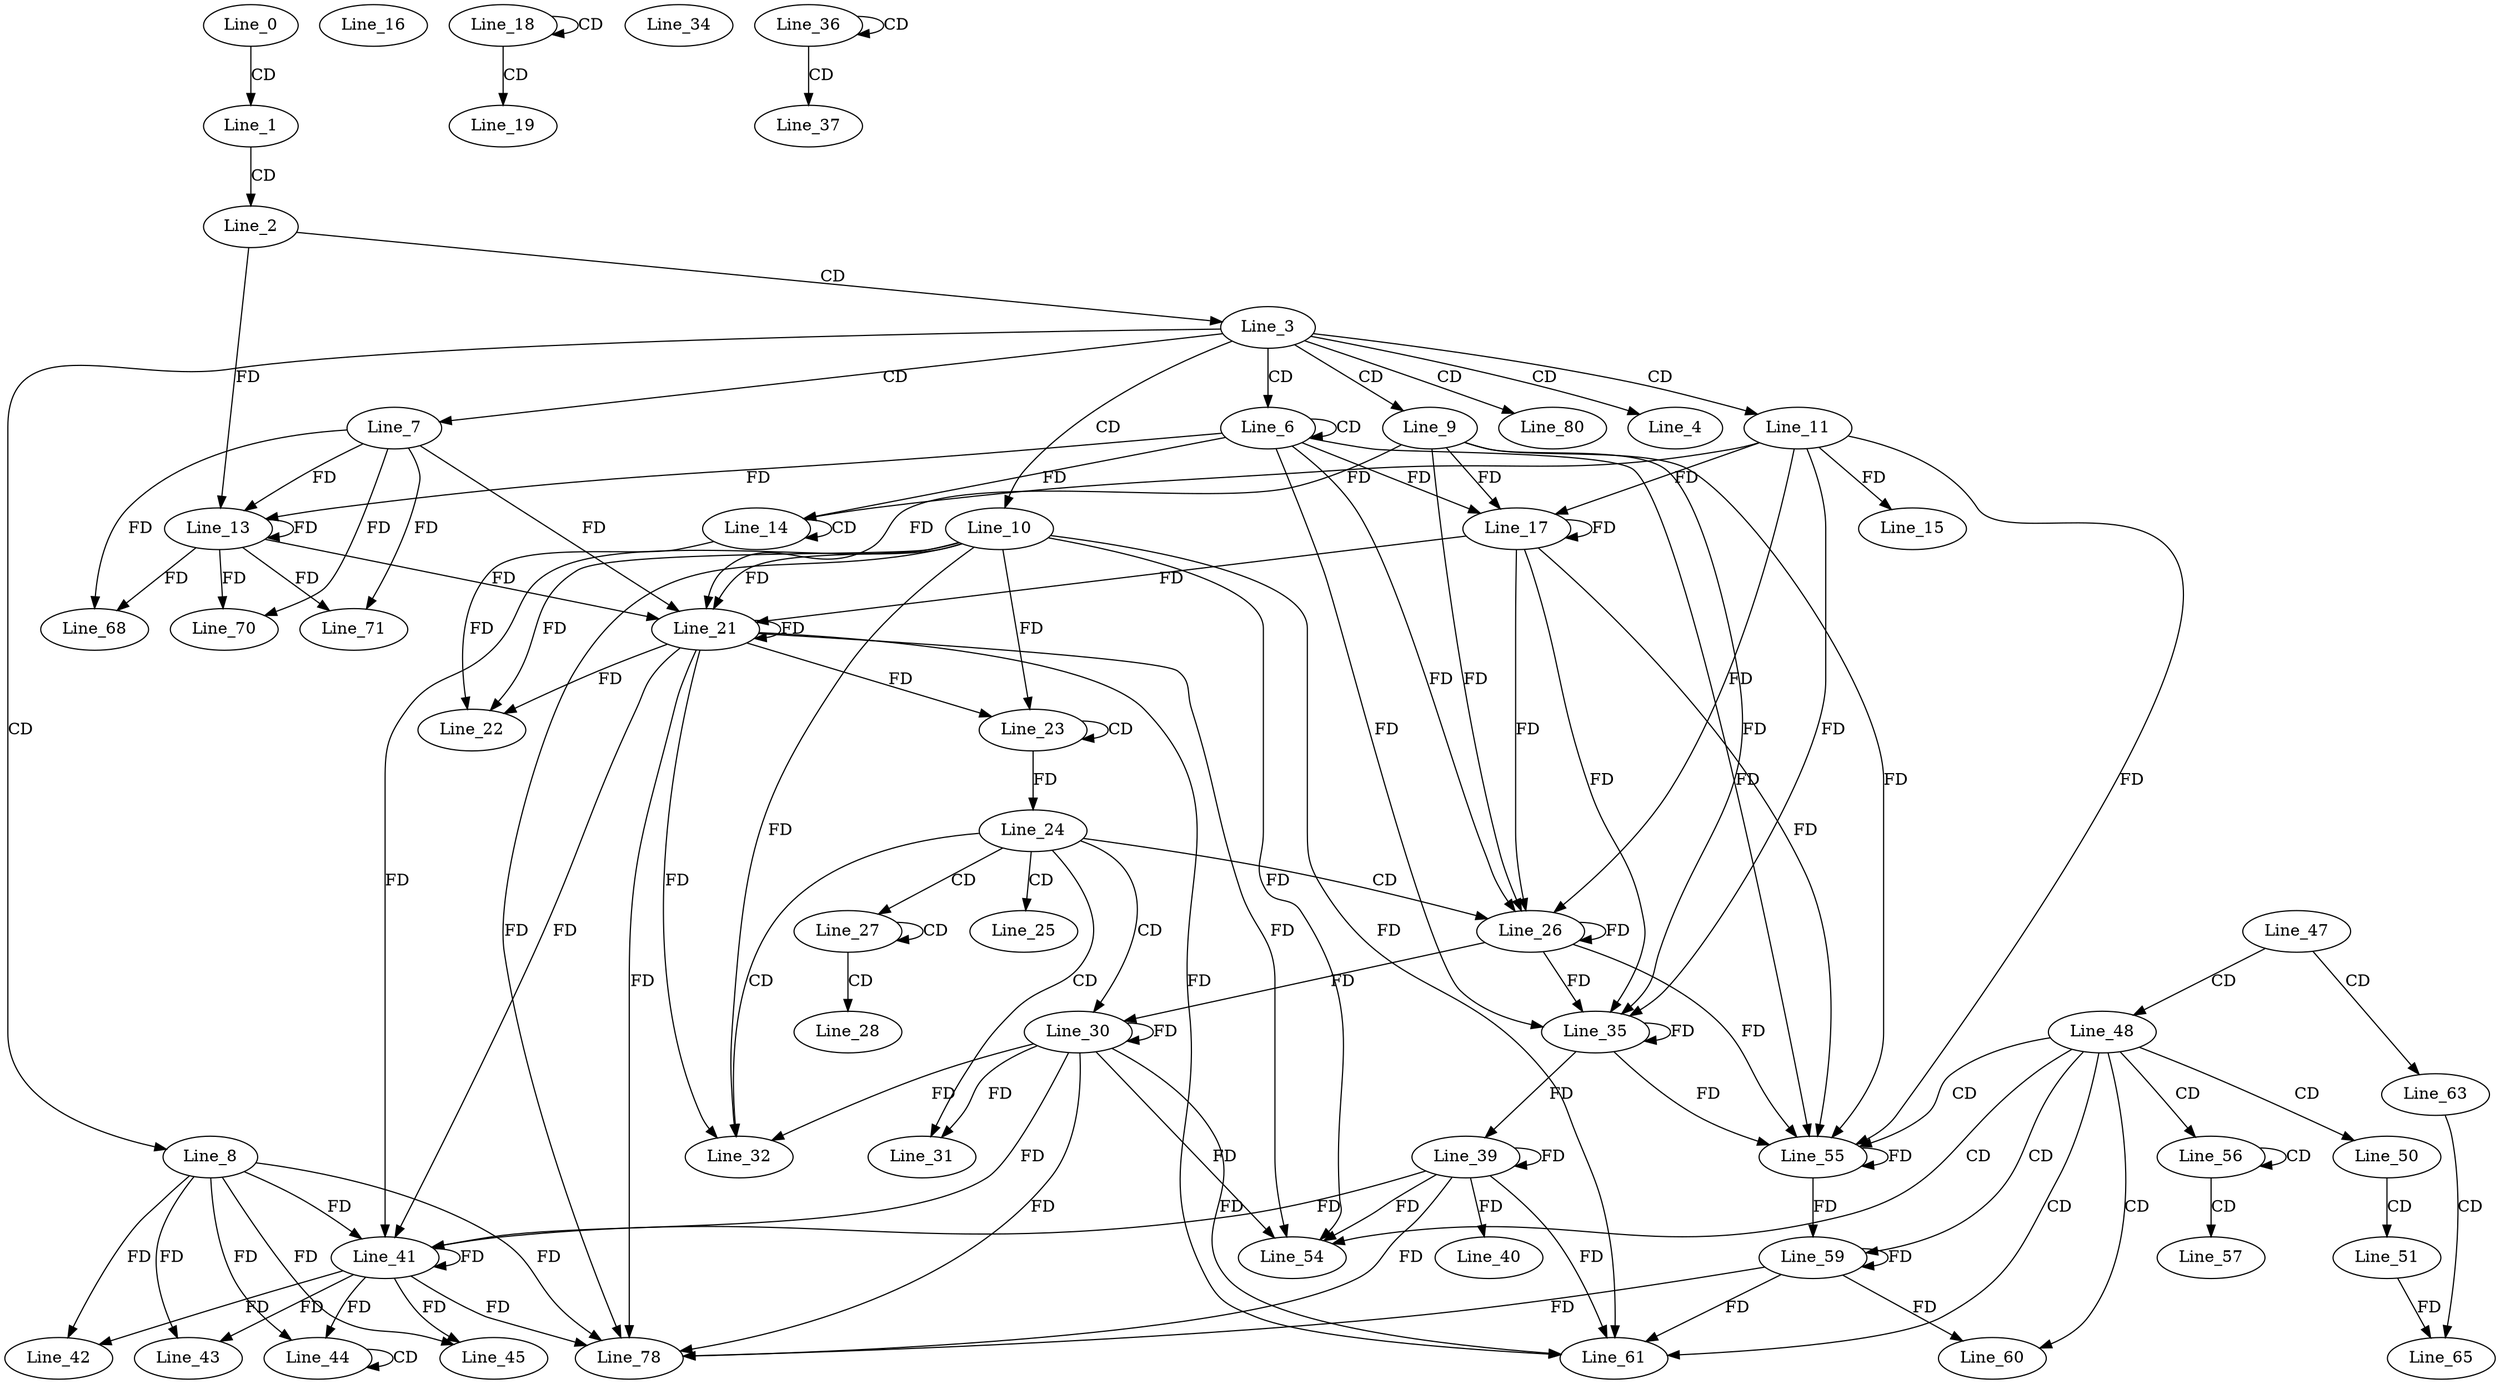 digraph G {
  Line_0;
  Line_1;
  Line_2;
  Line_3;
  Line_4;
  Line_6;
  Line_6;
  Line_7;
  Line_8;
  Line_9;
  Line_10;
  Line_11;
  Line_13;
  Line_13;
  Line_14;
  Line_14;
  Line_14;
  Line_14;
  Line_15;
  Line_16;
  Line_17;
  Line_17;
  Line_17;
  Line_17;
  Line_18;
  Line_18;
  Line_19;
  Line_21;
  Line_21;
  Line_22;
  Line_23;
  Line_23;
  Line_24;
  Line_25;
  Line_26;
  Line_26;
  Line_26;
  Line_26;
  Line_27;
  Line_27;
  Line_28;
  Line_30;
  Line_30;
  Line_31;
  Line_32;
  Line_34;
  Line_35;
  Line_35;
  Line_35;
  Line_35;
  Line_36;
  Line_36;
  Line_37;
  Line_39;
  Line_39;
  Line_40;
  Line_41;
  Line_41;
  Line_42;
  Line_43;
  Line_44;
  Line_44;
  Line_45;
  Line_47;
  Line_48;
  Line_50;
  Line_51;
  Line_54;
  Line_55;
  Line_55;
  Line_55;
  Line_55;
  Line_56;
  Line_56;
  Line_57;
  Line_59;
  Line_59;
  Line_60;
  Line_61;
  Line_63;
  Line_65;
  Line_68;
  Line_70;
  Line_71;
  Line_78;
  Line_80;
  Line_0 -> Line_1 [ label="CD" ];
  Line_1 -> Line_2 [ label="CD" ];
  Line_2 -> Line_3 [ label="CD" ];
  Line_3 -> Line_4 [ label="CD" ];
  Line_3 -> Line_6 [ label="CD" ];
  Line_6 -> Line_6 [ label="CD" ];
  Line_3 -> Line_7 [ label="CD" ];
  Line_3 -> Line_8 [ label="CD" ];
  Line_3 -> Line_9 [ label="CD" ];
  Line_3 -> Line_10 [ label="CD" ];
  Line_3 -> Line_11 [ label="CD" ];
  Line_7 -> Line_13 [ label="FD" ];
  Line_13 -> Line_13 [ label="FD" ];
  Line_2 -> Line_13 [ label="FD" ];
  Line_6 -> Line_13 [ label="FD" ];
  Line_14 -> Line_14 [ label="CD" ];
  Line_11 -> Line_14 [ label="FD" ];
  Line_6 -> Line_14 [ label="FD" ];
  Line_11 -> Line_15 [ label="FD" ];
  Line_9 -> Line_17 [ label="FD" ];
  Line_17 -> Line_17 [ label="FD" ];
  Line_11 -> Line_17 [ label="FD" ];
  Line_6 -> Line_17 [ label="FD" ];
  Line_18 -> Line_18 [ label="CD" ];
  Line_18 -> Line_19 [ label="CD" ];
  Line_10 -> Line_21 [ label="FD" ];
  Line_21 -> Line_21 [ label="FD" ];
  Line_7 -> Line_21 [ label="FD" ];
  Line_13 -> Line_21 [ label="FD" ];
  Line_9 -> Line_21 [ label="FD" ];
  Line_17 -> Line_21 [ label="FD" ];
  Line_10 -> Line_22 [ label="FD" ];
  Line_21 -> Line_22 [ label="FD" ];
  Line_14 -> Line_22 [ label="FD" ];
  Line_23 -> Line_23 [ label="CD" ];
  Line_10 -> Line_23 [ label="FD" ];
  Line_21 -> Line_23 [ label="FD" ];
  Line_23 -> Line_24 [ label="FD" ];
  Line_24 -> Line_25 [ label="CD" ];
  Line_24 -> Line_26 [ label="CD" ];
  Line_9 -> Line_26 [ label="FD" ];
  Line_17 -> Line_26 [ label="FD" ];
  Line_26 -> Line_26 [ label="FD" ];
  Line_11 -> Line_26 [ label="FD" ];
  Line_6 -> Line_26 [ label="FD" ];
  Line_24 -> Line_27 [ label="CD" ];
  Line_27 -> Line_27 [ label="CD" ];
  Line_27 -> Line_28 [ label="CD" ];
  Line_24 -> Line_30 [ label="CD" ];
  Line_30 -> Line_30 [ label="FD" ];
  Line_26 -> Line_30 [ label="FD" ];
  Line_24 -> Line_31 [ label="CD" ];
  Line_30 -> Line_31 [ label="FD" ];
  Line_24 -> Line_32 [ label="CD" ];
  Line_10 -> Line_32 [ label="FD" ];
  Line_21 -> Line_32 [ label="FD" ];
  Line_30 -> Line_32 [ label="FD" ];
  Line_9 -> Line_35 [ label="FD" ];
  Line_17 -> Line_35 [ label="FD" ];
  Line_26 -> Line_35 [ label="FD" ];
  Line_35 -> Line_35 [ label="FD" ];
  Line_11 -> Line_35 [ label="FD" ];
  Line_6 -> Line_35 [ label="FD" ];
  Line_36 -> Line_36 [ label="CD" ];
  Line_36 -> Line_37 [ label="CD" ];
  Line_39 -> Line_39 [ label="FD" ];
  Line_35 -> Line_39 [ label="FD" ];
  Line_39 -> Line_40 [ label="FD" ];
  Line_8 -> Line_41 [ label="FD" ];
  Line_41 -> Line_41 [ label="FD" ];
  Line_10 -> Line_41 [ label="FD" ];
  Line_21 -> Line_41 [ label="FD" ];
  Line_30 -> Line_41 [ label="FD" ];
  Line_39 -> Line_41 [ label="FD" ];
  Line_8 -> Line_42 [ label="FD" ];
  Line_41 -> Line_42 [ label="FD" ];
  Line_8 -> Line_43 [ label="FD" ];
  Line_41 -> Line_43 [ label="FD" ];
  Line_44 -> Line_44 [ label="CD" ];
  Line_8 -> Line_44 [ label="FD" ];
  Line_41 -> Line_44 [ label="FD" ];
  Line_8 -> Line_45 [ label="FD" ];
  Line_41 -> Line_45 [ label="FD" ];
  Line_47 -> Line_48 [ label="CD" ];
  Line_48 -> Line_50 [ label="CD" ];
  Line_50 -> Line_51 [ label="CD" ];
  Line_48 -> Line_54 [ label="CD" ];
  Line_10 -> Line_54 [ label="FD" ];
  Line_21 -> Line_54 [ label="FD" ];
  Line_30 -> Line_54 [ label="FD" ];
  Line_39 -> Line_54 [ label="FD" ];
  Line_48 -> Line_55 [ label="CD" ];
  Line_9 -> Line_55 [ label="FD" ];
  Line_17 -> Line_55 [ label="FD" ];
  Line_26 -> Line_55 [ label="FD" ];
  Line_35 -> Line_55 [ label="FD" ];
  Line_55 -> Line_55 [ label="FD" ];
  Line_11 -> Line_55 [ label="FD" ];
  Line_6 -> Line_55 [ label="FD" ];
  Line_48 -> Line_56 [ label="CD" ];
  Line_56 -> Line_56 [ label="CD" ];
  Line_56 -> Line_57 [ label="CD" ];
  Line_48 -> Line_59 [ label="CD" ];
  Line_59 -> Line_59 [ label="FD" ];
  Line_55 -> Line_59 [ label="FD" ];
  Line_48 -> Line_60 [ label="CD" ];
  Line_59 -> Line_60 [ label="FD" ];
  Line_48 -> Line_61 [ label="CD" ];
  Line_10 -> Line_61 [ label="FD" ];
  Line_21 -> Line_61 [ label="FD" ];
  Line_30 -> Line_61 [ label="FD" ];
  Line_39 -> Line_61 [ label="FD" ];
  Line_59 -> Line_61 [ label="FD" ];
  Line_47 -> Line_63 [ label="CD" ];
  Line_63 -> Line_65 [ label="CD" ];
  Line_51 -> Line_65 [ label="FD" ];
  Line_7 -> Line_68 [ label="FD" ];
  Line_13 -> Line_68 [ label="FD" ];
  Line_7 -> Line_70 [ label="FD" ];
  Line_13 -> Line_70 [ label="FD" ];
  Line_7 -> Line_71 [ label="FD" ];
  Line_13 -> Line_71 [ label="FD" ];
  Line_10 -> Line_78 [ label="FD" ];
  Line_21 -> Line_78 [ label="FD" ];
  Line_30 -> Line_78 [ label="FD" ];
  Line_39 -> Line_78 [ label="FD" ];
  Line_59 -> Line_78 [ label="FD" ];
  Line_8 -> Line_78 [ label="FD" ];
  Line_41 -> Line_78 [ label="FD" ];
  Line_3 -> Line_80 [ label="CD" ];
}
